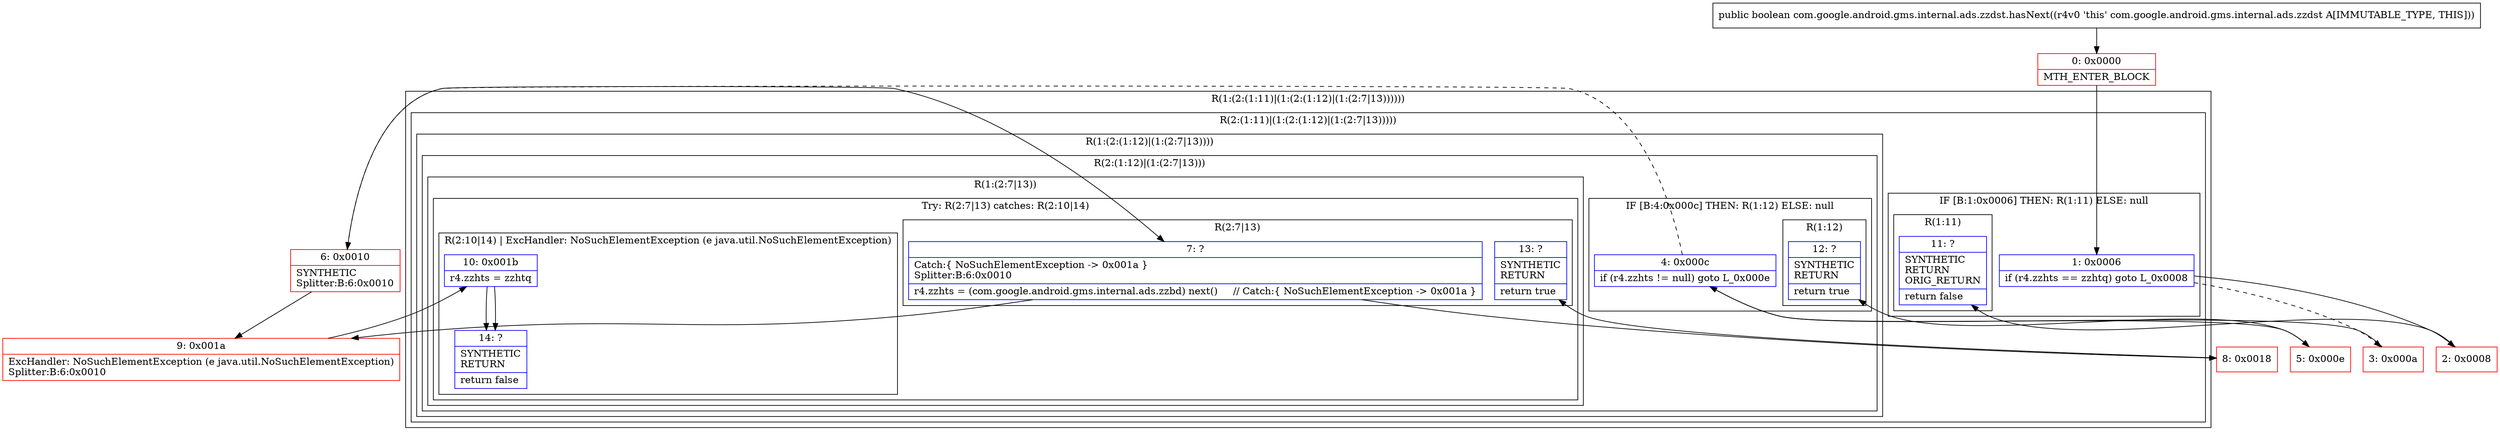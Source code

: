 digraph "CFG forcom.google.android.gms.internal.ads.zzdst.hasNext()Z" {
subgraph cluster_Region_1165223649 {
label = "R(1:(2:(1:11)|(1:(2:(1:12)|(1:(2:7|13))))))";
node [shape=record,color=blue];
subgraph cluster_Region_747960194 {
label = "R(2:(1:11)|(1:(2:(1:12)|(1:(2:7|13)))))";
node [shape=record,color=blue];
subgraph cluster_IfRegion_1698173452 {
label = "IF [B:1:0x0006] THEN: R(1:11) ELSE: null";
node [shape=record,color=blue];
Node_1 [shape=record,label="{1\:\ 0x0006|if (r4.zzhts == zzhtq) goto L_0x0008\l}"];
subgraph cluster_Region_1443028014 {
label = "R(1:11)";
node [shape=record,color=blue];
Node_11 [shape=record,label="{11\:\ ?|SYNTHETIC\lRETURN\lORIG_RETURN\l|return false\l}"];
}
}
subgraph cluster_Region_203189473 {
label = "R(1:(2:(1:12)|(1:(2:7|13))))";
node [shape=record,color=blue];
subgraph cluster_Region_121614855 {
label = "R(2:(1:12)|(1:(2:7|13)))";
node [shape=record,color=blue];
subgraph cluster_IfRegion_573733022 {
label = "IF [B:4:0x000c] THEN: R(1:12) ELSE: null";
node [shape=record,color=blue];
Node_4 [shape=record,label="{4\:\ 0x000c|if (r4.zzhts != null) goto L_0x000e\l}"];
subgraph cluster_Region_1645294426 {
label = "R(1:12)";
node [shape=record,color=blue];
Node_12 [shape=record,label="{12\:\ ?|SYNTHETIC\lRETURN\l|return true\l}"];
}
}
subgraph cluster_Region_218443933 {
label = "R(1:(2:7|13))";
node [shape=record,color=blue];
subgraph cluster_TryCatchRegion_2010121392 {
label = "Try: R(2:7|13) catches: R(2:10|14)";
node [shape=record,color=blue];
subgraph cluster_Region_1184326748 {
label = "R(2:7|13)";
node [shape=record,color=blue];
Node_7 [shape=record,label="{7\:\ ?|Catch:\{ NoSuchElementException \-\> 0x001a \}\lSplitter:B:6:0x0010\l|r4.zzhts = (com.google.android.gms.internal.ads.zzbd) next()     \/\/ Catch:\{ NoSuchElementException \-\> 0x001a \}\l}"];
Node_13 [shape=record,label="{13\:\ ?|SYNTHETIC\lRETURN\l|return true\l}"];
}
subgraph cluster_Region_762774583 {
label = "R(2:10|14) | ExcHandler: NoSuchElementException (e java.util.NoSuchElementException)\l";
node [shape=record,color=blue];
Node_10 [shape=record,label="{10\:\ 0x001b|r4.zzhts = zzhtq\l}"];
Node_14 [shape=record,label="{14\:\ ?|SYNTHETIC\lRETURN\l|return false\l}"];
}
}
}
}
}
}
}
subgraph cluster_Region_762774583 {
label = "R(2:10|14) | ExcHandler: NoSuchElementException (e java.util.NoSuchElementException)\l";
node [shape=record,color=blue];
Node_10 [shape=record,label="{10\:\ 0x001b|r4.zzhts = zzhtq\l}"];
Node_14 [shape=record,label="{14\:\ ?|SYNTHETIC\lRETURN\l|return false\l}"];
}
Node_0 [shape=record,color=red,label="{0\:\ 0x0000|MTH_ENTER_BLOCK\l}"];
Node_2 [shape=record,color=red,label="{2\:\ 0x0008}"];
Node_3 [shape=record,color=red,label="{3\:\ 0x000a}"];
Node_5 [shape=record,color=red,label="{5\:\ 0x000e}"];
Node_6 [shape=record,color=red,label="{6\:\ 0x0010|SYNTHETIC\lSplitter:B:6:0x0010\l}"];
Node_8 [shape=record,color=red,label="{8\:\ 0x0018}"];
Node_9 [shape=record,color=red,label="{9\:\ 0x001a|ExcHandler: NoSuchElementException (e java.util.NoSuchElementException)\lSplitter:B:6:0x0010\l}"];
MethodNode[shape=record,label="{public boolean com.google.android.gms.internal.ads.zzdst.hasNext((r4v0 'this' com.google.android.gms.internal.ads.zzdst A[IMMUTABLE_TYPE, THIS])) }"];
MethodNode -> Node_0;
Node_1 -> Node_2;
Node_1 -> Node_3[style=dashed];
Node_4 -> Node_5;
Node_4 -> Node_6[style=dashed];
Node_7 -> Node_8;
Node_7 -> Node_9;
Node_10 -> Node_14;
Node_10 -> Node_14;
Node_0 -> Node_1;
Node_2 -> Node_11;
Node_3 -> Node_4;
Node_5 -> Node_12;
Node_6 -> Node_7;
Node_6 -> Node_9;
Node_8 -> Node_13;
Node_9 -> Node_10;
}

